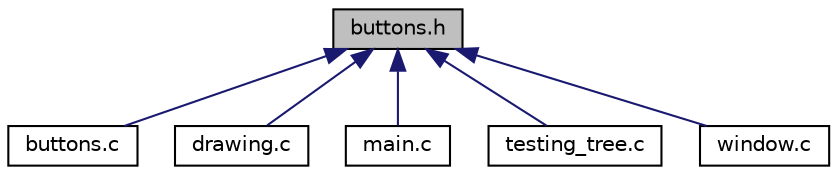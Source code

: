 digraph "buttons.h"
{
  edge [fontname="Helvetica",fontsize="10",labelfontname="Helvetica",labelfontsize="10"];
  node [fontname="Helvetica",fontsize="10",shape=record];
  Node1 [label="buttons.h",height=0.2,width=0.4,color="black", fillcolor="grey75", style="filled", fontcolor="black"];
  Node1 -> Node2 [dir="back",color="midnightblue",fontsize="10",style="solid"];
  Node2 [label="buttons.c",height=0.2,width=0.4,color="black", fillcolor="white", style="filled",URL="$buttons_8c.html"];
  Node1 -> Node3 [dir="back",color="midnightblue",fontsize="10",style="solid"];
  Node3 [label="drawing.c",height=0.2,width=0.4,color="black", fillcolor="white", style="filled",URL="$drawing_8c.html"];
  Node1 -> Node4 [dir="back",color="midnightblue",fontsize="10",style="solid"];
  Node4 [label="main.c",height=0.2,width=0.4,color="black", fillcolor="white", style="filled",URL="$main_8c.html"];
  Node1 -> Node5 [dir="back",color="midnightblue",fontsize="10",style="solid"];
  Node5 [label="testing_tree.c",height=0.2,width=0.4,color="black", fillcolor="white", style="filled",URL="$testing__tree_8c.html"];
  Node1 -> Node6 [dir="back",color="midnightblue",fontsize="10",style="solid"];
  Node6 [label="window.c",height=0.2,width=0.4,color="black", fillcolor="white", style="filled",URL="$window_8c.html"];
}
